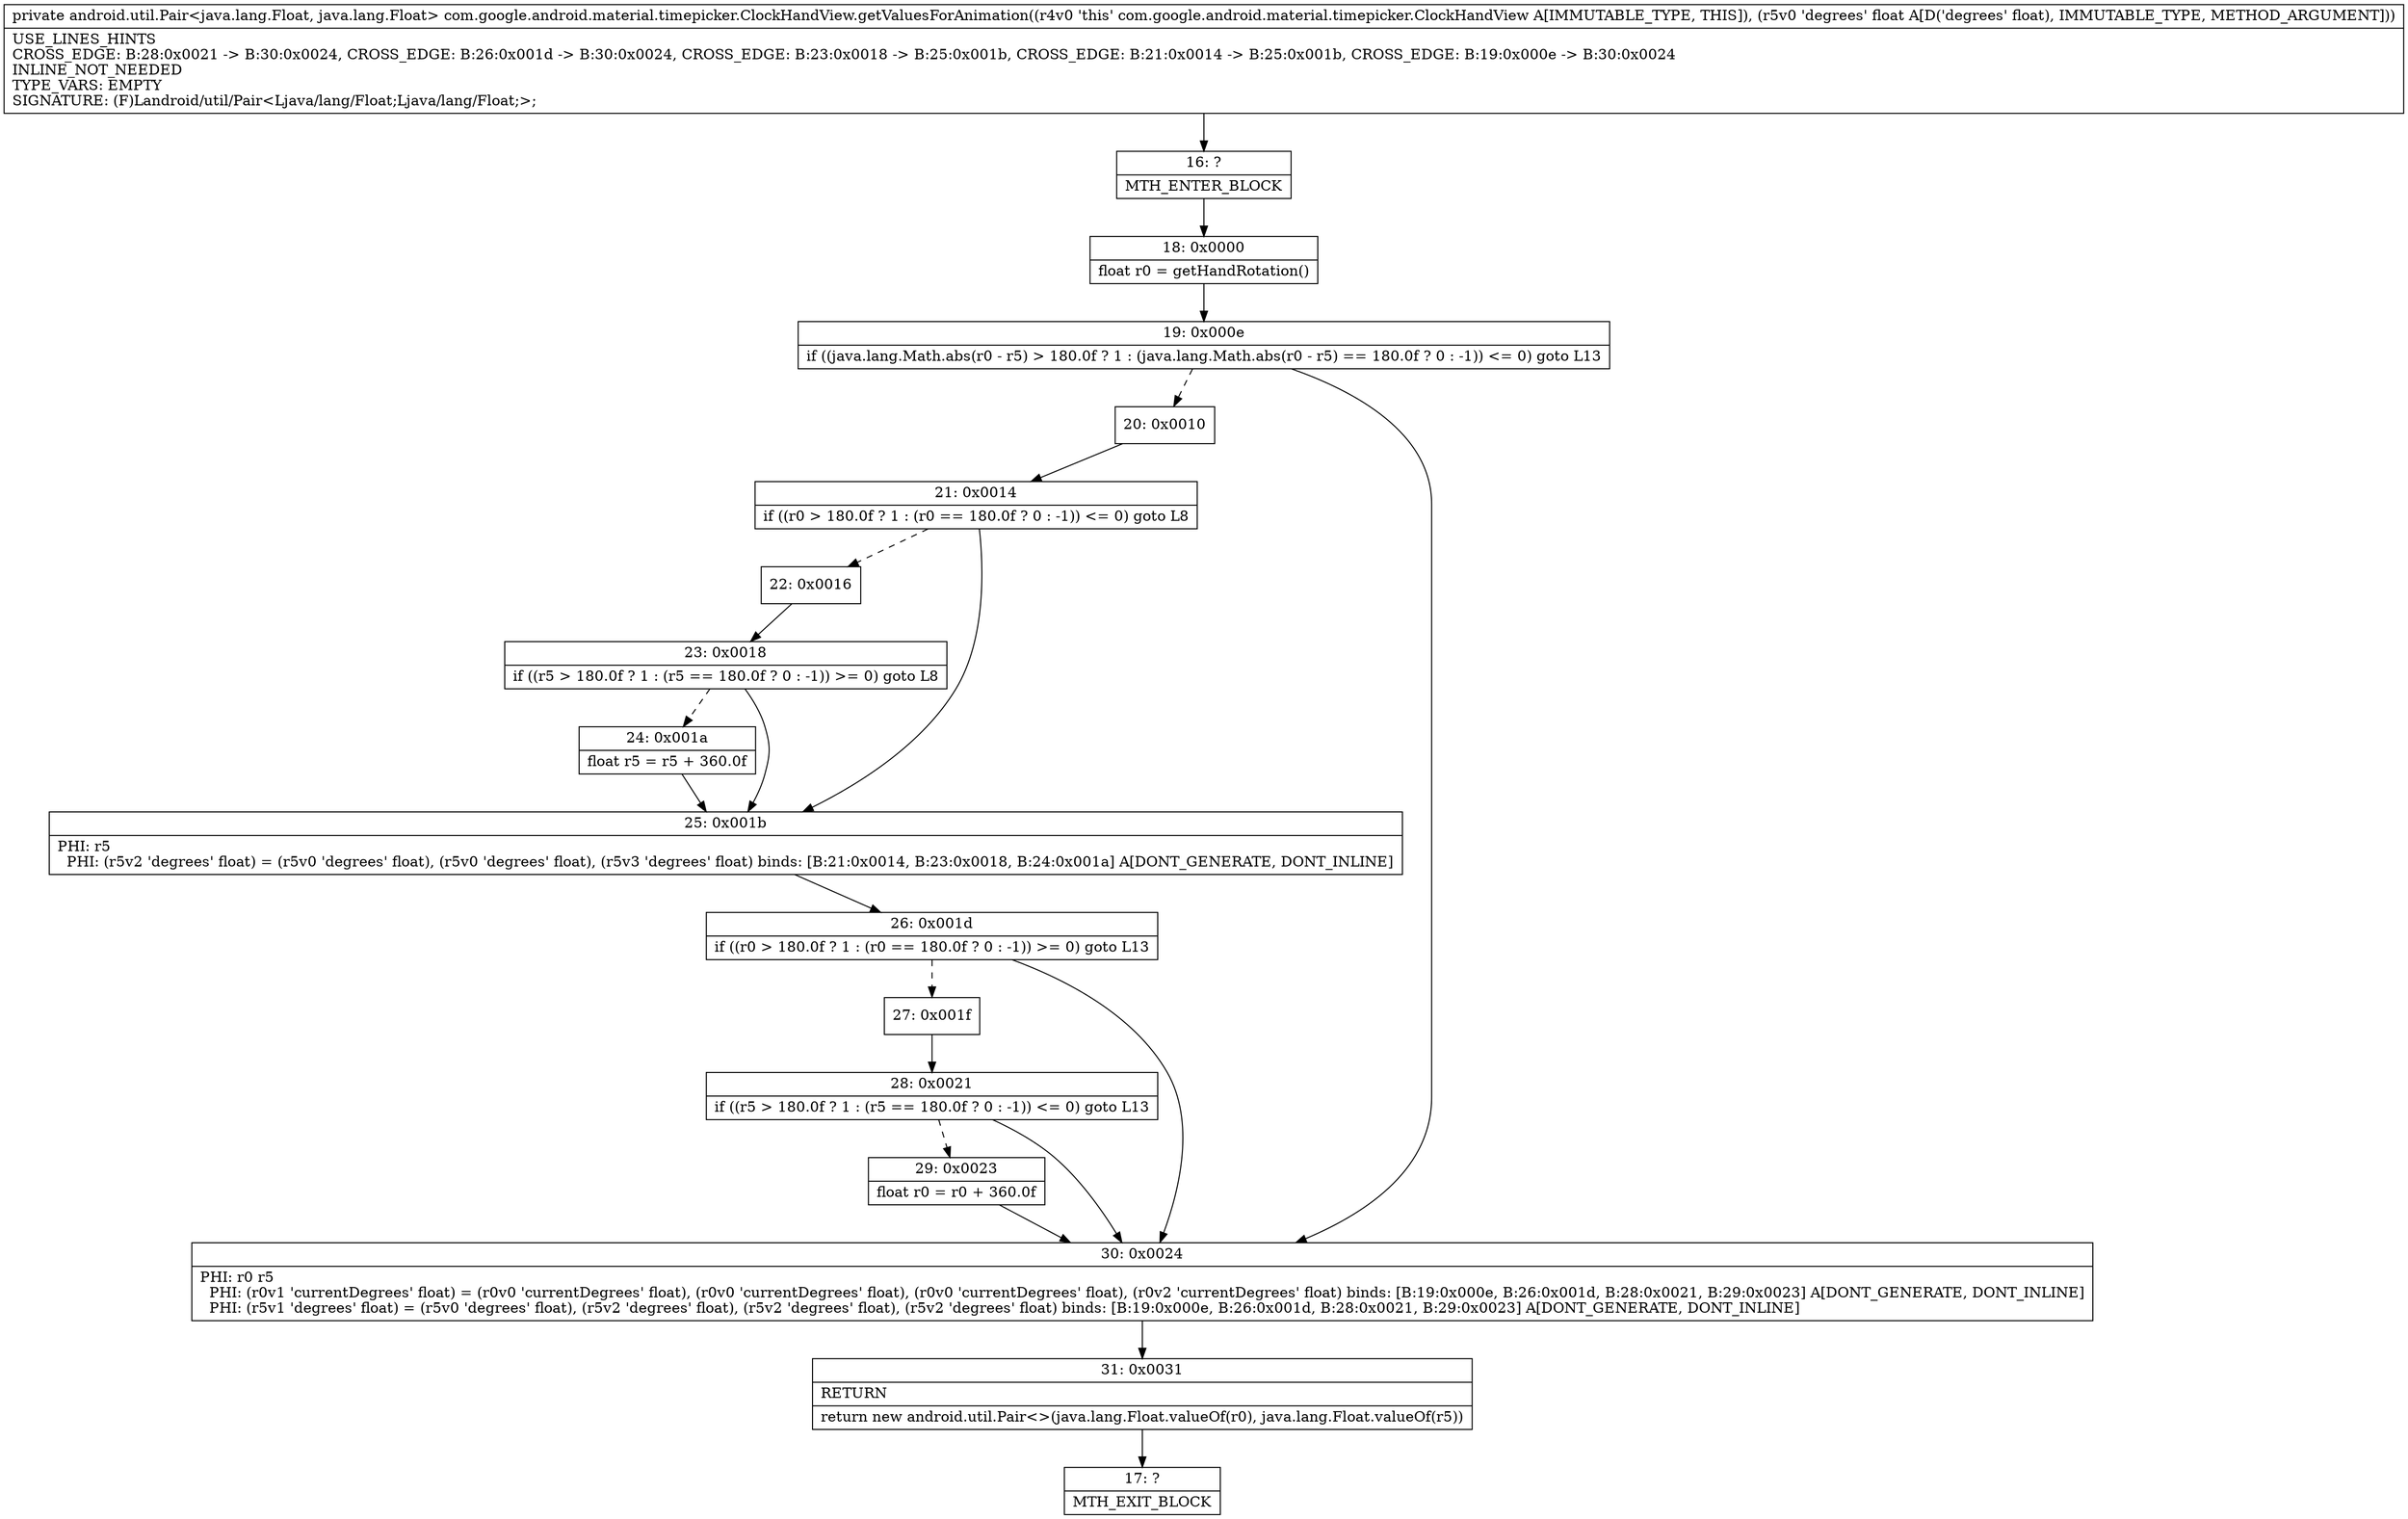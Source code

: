 digraph "CFG forcom.google.android.material.timepicker.ClockHandView.getValuesForAnimation(F)Landroid\/util\/Pair;" {
Node_16 [shape=record,label="{16\:\ ?|MTH_ENTER_BLOCK\l}"];
Node_18 [shape=record,label="{18\:\ 0x0000|float r0 = getHandRotation()\l}"];
Node_19 [shape=record,label="{19\:\ 0x000e|if ((java.lang.Math.abs(r0 \- r5) \> 180.0f ? 1 : (java.lang.Math.abs(r0 \- r5) == 180.0f ? 0 : \-1)) \<= 0) goto L13\l}"];
Node_20 [shape=record,label="{20\:\ 0x0010}"];
Node_21 [shape=record,label="{21\:\ 0x0014|if ((r0 \> 180.0f ? 1 : (r0 == 180.0f ? 0 : \-1)) \<= 0) goto L8\l}"];
Node_22 [shape=record,label="{22\:\ 0x0016}"];
Node_23 [shape=record,label="{23\:\ 0x0018|if ((r5 \> 180.0f ? 1 : (r5 == 180.0f ? 0 : \-1)) \>= 0) goto L8\l}"];
Node_24 [shape=record,label="{24\:\ 0x001a|float r5 = r5 + 360.0f\l}"];
Node_25 [shape=record,label="{25\:\ 0x001b|PHI: r5 \l  PHI: (r5v2 'degrees' float) = (r5v0 'degrees' float), (r5v0 'degrees' float), (r5v3 'degrees' float) binds: [B:21:0x0014, B:23:0x0018, B:24:0x001a] A[DONT_GENERATE, DONT_INLINE]\l}"];
Node_26 [shape=record,label="{26\:\ 0x001d|if ((r0 \> 180.0f ? 1 : (r0 == 180.0f ? 0 : \-1)) \>= 0) goto L13\l}"];
Node_27 [shape=record,label="{27\:\ 0x001f}"];
Node_28 [shape=record,label="{28\:\ 0x0021|if ((r5 \> 180.0f ? 1 : (r5 == 180.0f ? 0 : \-1)) \<= 0) goto L13\l}"];
Node_29 [shape=record,label="{29\:\ 0x0023|float r0 = r0 + 360.0f\l}"];
Node_30 [shape=record,label="{30\:\ 0x0024|PHI: r0 r5 \l  PHI: (r0v1 'currentDegrees' float) = (r0v0 'currentDegrees' float), (r0v0 'currentDegrees' float), (r0v0 'currentDegrees' float), (r0v2 'currentDegrees' float) binds: [B:19:0x000e, B:26:0x001d, B:28:0x0021, B:29:0x0023] A[DONT_GENERATE, DONT_INLINE]\l  PHI: (r5v1 'degrees' float) = (r5v0 'degrees' float), (r5v2 'degrees' float), (r5v2 'degrees' float), (r5v2 'degrees' float) binds: [B:19:0x000e, B:26:0x001d, B:28:0x0021, B:29:0x0023] A[DONT_GENERATE, DONT_INLINE]\l}"];
Node_31 [shape=record,label="{31\:\ 0x0031|RETURN\l|return new android.util.Pair\<\>(java.lang.Float.valueOf(r0), java.lang.Float.valueOf(r5))\l}"];
Node_17 [shape=record,label="{17\:\ ?|MTH_EXIT_BLOCK\l}"];
MethodNode[shape=record,label="{private android.util.Pair\<java.lang.Float, java.lang.Float\> com.google.android.material.timepicker.ClockHandView.getValuesForAnimation((r4v0 'this' com.google.android.material.timepicker.ClockHandView A[IMMUTABLE_TYPE, THIS]), (r5v0 'degrees' float A[D('degrees' float), IMMUTABLE_TYPE, METHOD_ARGUMENT]))  | USE_LINES_HINTS\lCROSS_EDGE: B:28:0x0021 \-\> B:30:0x0024, CROSS_EDGE: B:26:0x001d \-\> B:30:0x0024, CROSS_EDGE: B:23:0x0018 \-\> B:25:0x001b, CROSS_EDGE: B:21:0x0014 \-\> B:25:0x001b, CROSS_EDGE: B:19:0x000e \-\> B:30:0x0024\lINLINE_NOT_NEEDED\lTYPE_VARS: EMPTY\lSIGNATURE: (F)Landroid\/util\/Pair\<Ljava\/lang\/Float;Ljava\/lang\/Float;\>;\l}"];
MethodNode -> Node_16;Node_16 -> Node_18;
Node_18 -> Node_19;
Node_19 -> Node_20[style=dashed];
Node_19 -> Node_30;
Node_20 -> Node_21;
Node_21 -> Node_22[style=dashed];
Node_21 -> Node_25;
Node_22 -> Node_23;
Node_23 -> Node_24[style=dashed];
Node_23 -> Node_25;
Node_24 -> Node_25;
Node_25 -> Node_26;
Node_26 -> Node_27[style=dashed];
Node_26 -> Node_30;
Node_27 -> Node_28;
Node_28 -> Node_29[style=dashed];
Node_28 -> Node_30;
Node_29 -> Node_30;
Node_30 -> Node_31;
Node_31 -> Node_17;
}

